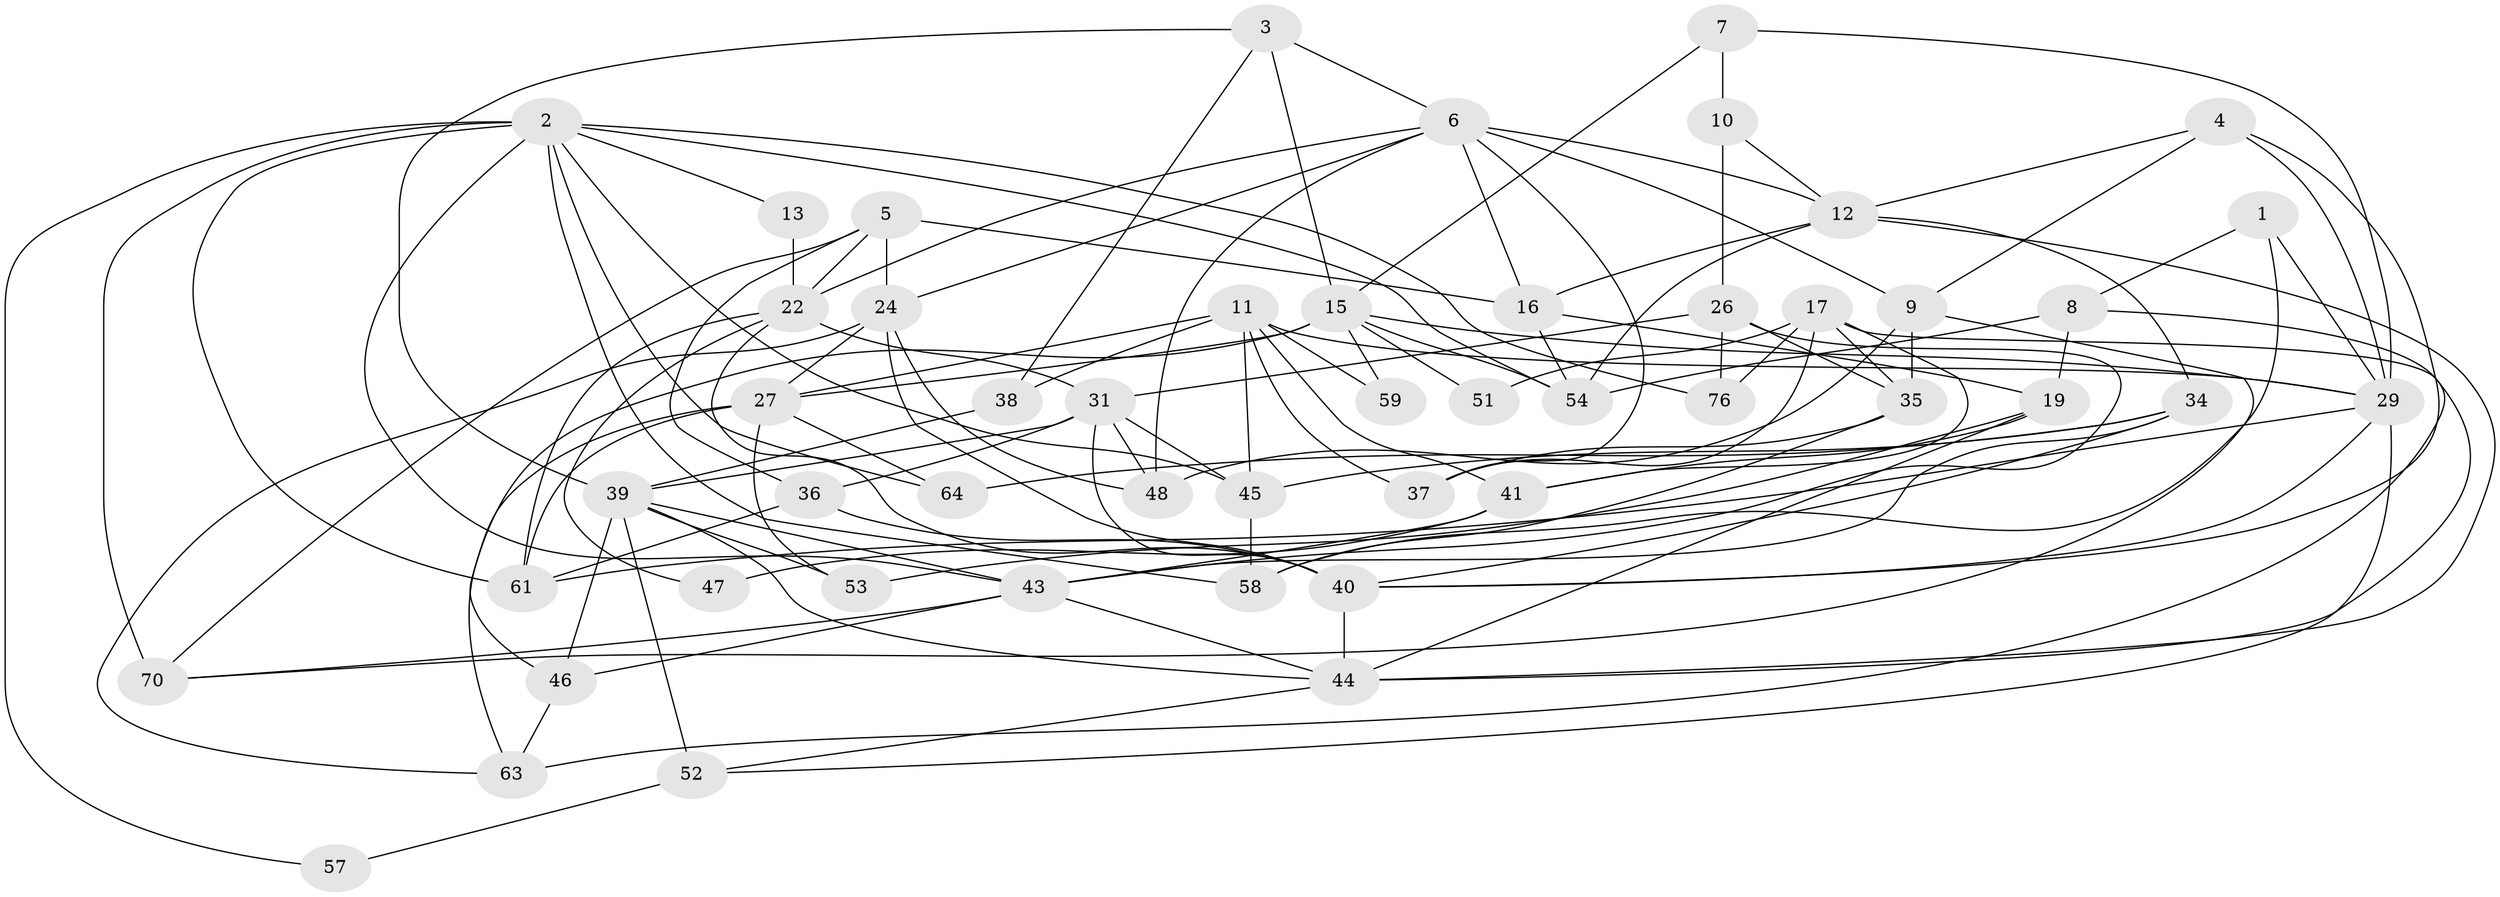 // Generated by graph-tools (version 1.1) at 2025/52/02/27/25 19:52:07]
// undirected, 49 vertices, 121 edges
graph export_dot {
graph [start="1"]
  node [color=gray90,style=filled];
  1 [super="+14"];
  2 [super="+18"];
  3 [super="+33"];
  4 [super="+77"];
  5 [super="+56"];
  6 [super="+20"];
  7;
  8 [super="+50"];
  9 [super="+79"];
  10 [super="+49"];
  11 [super="+74"];
  12 [super="+23"];
  13 [super="+66"];
  15 [super="+21"];
  16 [super="+55"];
  17 [super="+32"];
  19;
  22 [super="+69"];
  24 [super="+25"];
  26 [super="+28"];
  27 [super="+30"];
  29 [super="+71"];
  31 [super="+73"];
  34 [super="+62"];
  35;
  36;
  37 [super="+80"];
  38;
  39 [super="+65"];
  40 [super="+42"];
  41;
  43 [super="+60"];
  44 [super="+72"];
  45 [super="+78"];
  46;
  47;
  48;
  51;
  52 [super="+75"];
  53;
  54 [super="+67"];
  57;
  58;
  59;
  61 [super="+68"];
  63;
  64;
  70;
  76;
  1 -- 29;
  1 -- 8;
  1 -- 58;
  2 -- 70 [weight=2];
  2 -- 58;
  2 -- 57;
  2 -- 45;
  2 -- 64;
  2 -- 54;
  2 -- 43;
  2 -- 76;
  2 -- 61;
  2 -- 13;
  3 -- 38;
  3 -- 6;
  3 -- 39;
  3 -- 15;
  4 -- 12;
  4 -- 29;
  4 -- 40;
  4 -- 9;
  5 -- 70;
  5 -- 36;
  5 -- 24;
  5 -- 22;
  5 -- 16;
  6 -- 12;
  6 -- 48;
  6 -- 22;
  6 -- 24;
  6 -- 9;
  6 -- 16;
  6 -- 37;
  7 -- 10;
  7 -- 29;
  7 -- 15;
  8 -- 19;
  8 -- 54;
  8 -- 44;
  9 -- 70;
  9 -- 48;
  9 -- 35;
  10 -- 12;
  10 -- 26 [weight=2];
  11 -- 41;
  11 -- 37 [weight=2];
  11 -- 45;
  11 -- 59;
  11 -- 38;
  11 -- 27;
  11 -- 29;
  12 -- 34;
  12 -- 54;
  12 -- 16;
  12 -- 44;
  13 -- 22;
  15 -- 29;
  15 -- 51;
  15 -- 54;
  15 -- 59;
  15 -- 27;
  15 -- 46;
  16 -- 19;
  16 -- 54;
  17 -- 76;
  17 -- 35;
  17 -- 51;
  17 -- 41;
  17 -- 63;
  17 -- 37;
  19 -- 53;
  19 -- 44;
  19 -- 41;
  22 -- 61;
  22 -- 40;
  22 -- 31;
  22 -- 47;
  24 -- 27;
  24 -- 40;
  24 -- 63;
  24 -- 48;
  26 -- 35;
  26 -- 31;
  26 -- 76;
  26 -- 43;
  27 -- 64;
  27 -- 53;
  27 -- 61;
  27 -- 63;
  29 -- 61;
  29 -- 40;
  29 -- 52;
  31 -- 36;
  31 -- 48;
  31 -- 39;
  31 -- 40;
  31 -- 45;
  34 -- 45;
  34 -- 40;
  34 -- 64;
  34 -- 43;
  35 -- 37;
  35 -- 58;
  36 -- 61;
  36 -- 40;
  38 -- 39;
  39 -- 46;
  39 -- 53;
  39 -- 44;
  39 -- 43;
  39 -- 52;
  40 -- 44 [weight=2];
  41 -- 47;
  41 -- 43;
  43 -- 70;
  43 -- 46;
  43 -- 44;
  44 -- 52;
  45 -- 58;
  46 -- 63;
  52 -- 57;
}
